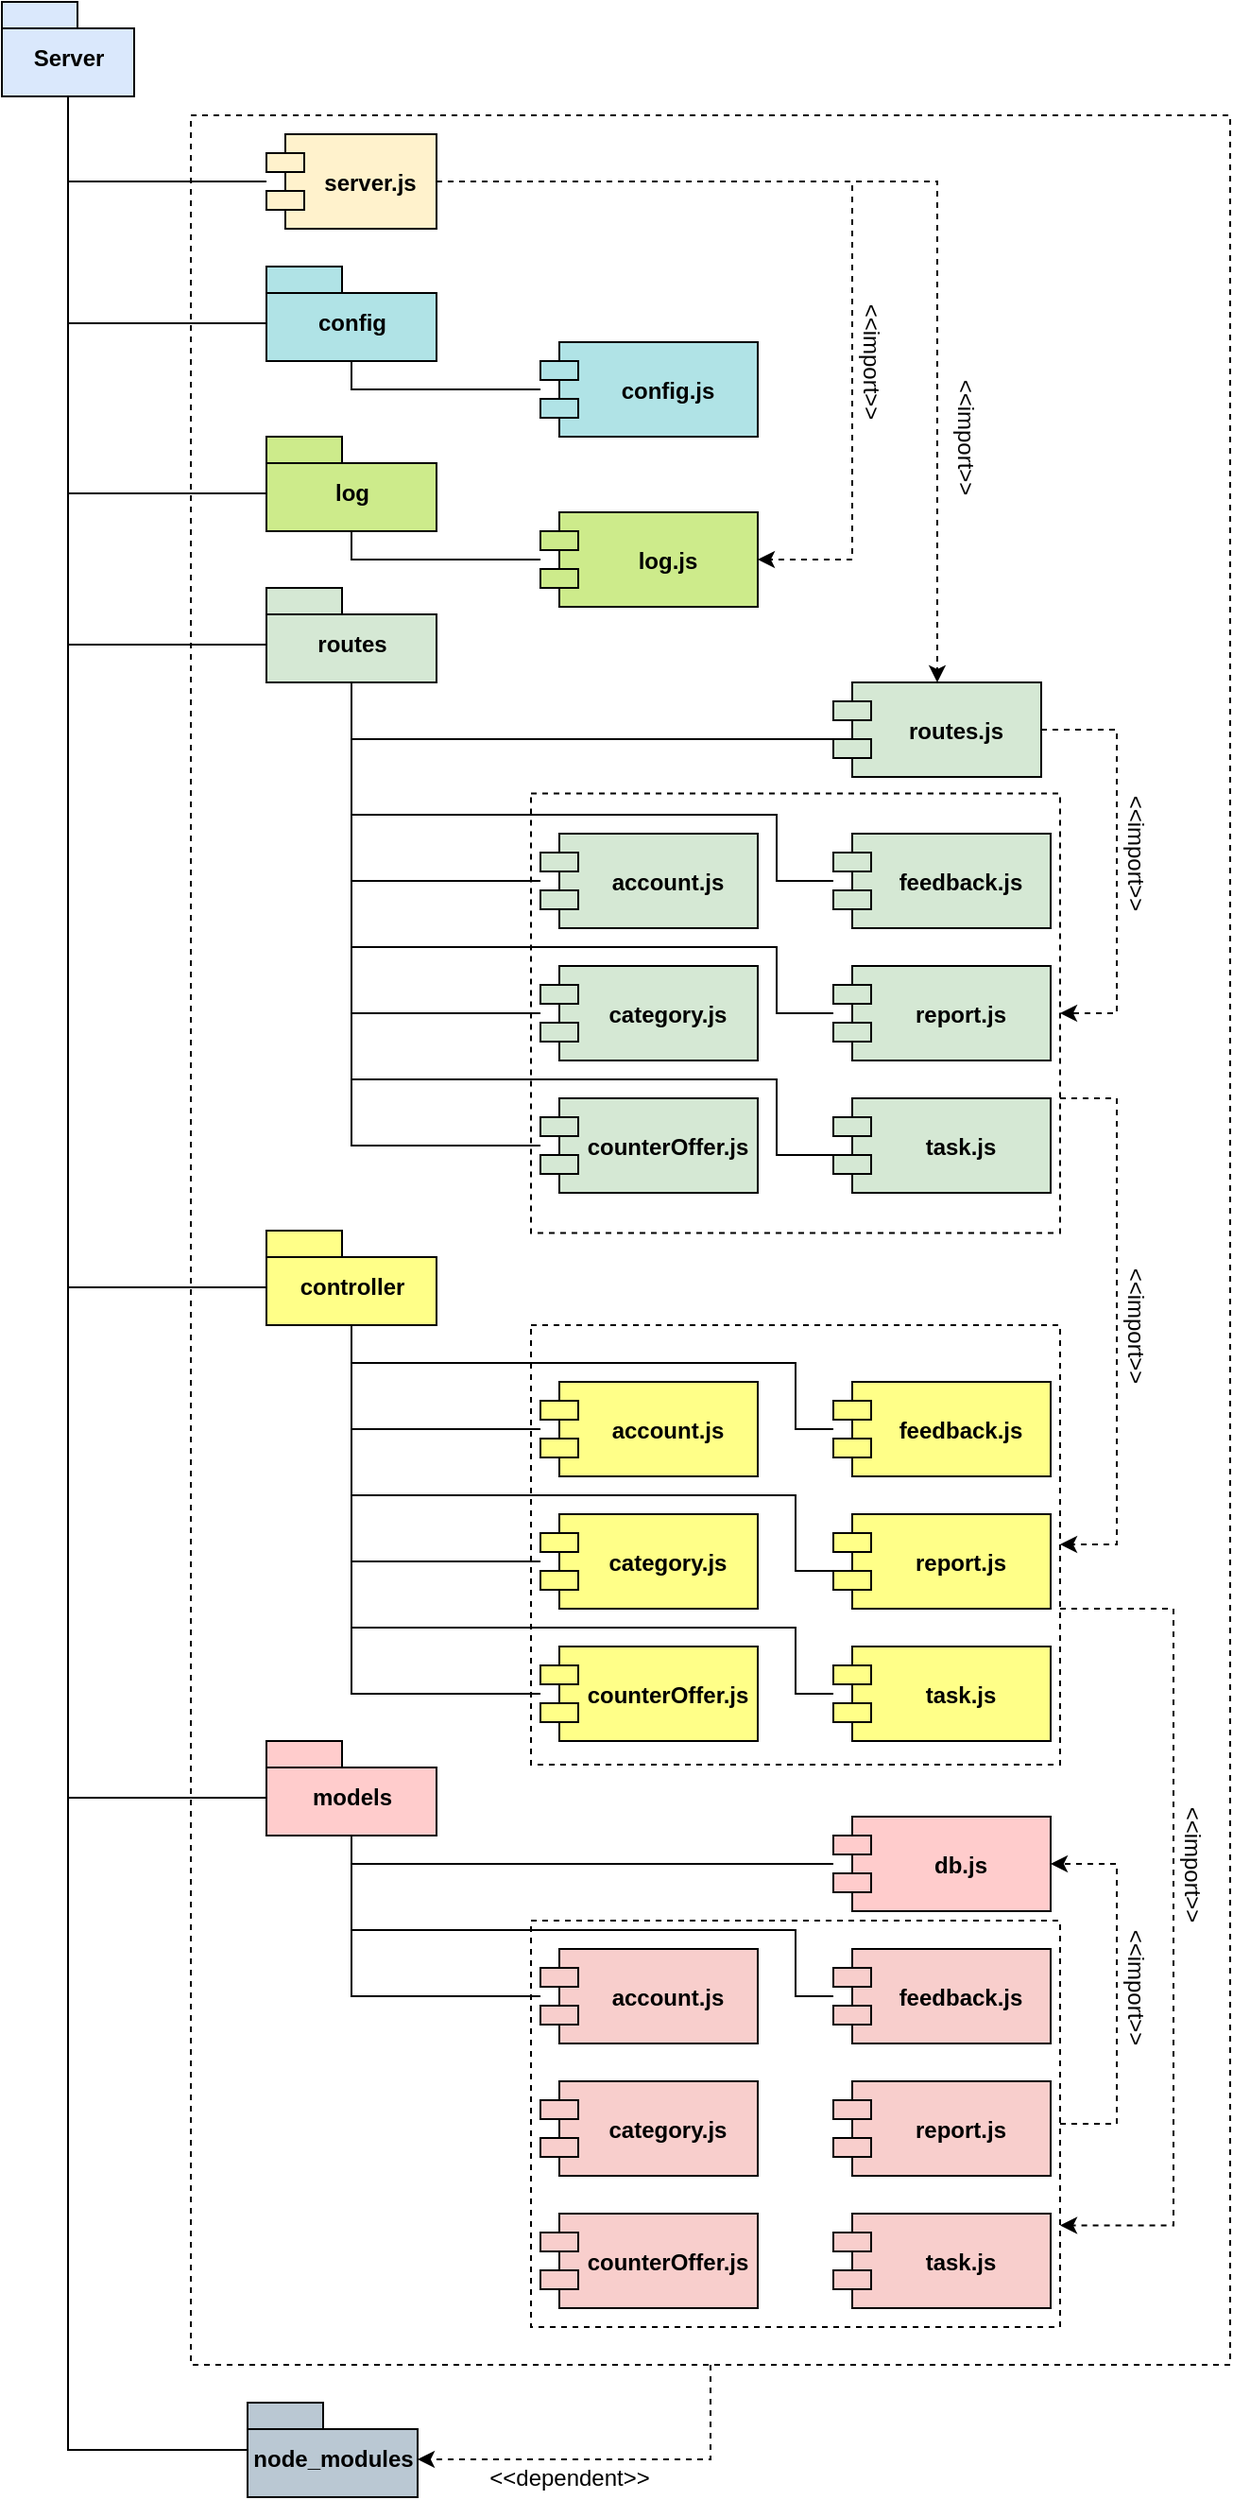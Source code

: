 <mxfile version="13.5.1" type="device" pages="2"><diagram id="2EY1LztyE6wAHw9g8YgB" name="Server"><mxGraphModel dx="1024" dy="592" grid="1" gridSize="10" guides="1" tooltips="1" connect="1" arrows="1" fold="1" page="1" pageScale="1" pageWidth="850" pageHeight="1100" math="0" shadow="0"><root><mxCell id="0"/><mxCell id="1" parent="0"/><mxCell id="ogD_ystX3lMueLJeQaAX-73" style="edgeStyle=orthogonalEdgeStyle;rounded=0;orthogonalLoop=1;jettySize=auto;html=1;dashed=1;startArrow=none;startFill=0;endArrow=classic;endFill=1;strokeColor=#000000;fontSize=12;fontColor=#000000;" parent="1" source="ogD_ystX3lMueLJeQaAX-68" target="RnNSGPsR9CPxt_zESLCt-7" edge="1"><mxGeometry relative="1" as="geometry"><Array as="points"><mxPoint x="515" y="1360"/></Array></mxGeometry></mxCell><mxCell id="ogD_ystX3lMueLJeQaAX-68" value="" style="rounded=0;whiteSpace=wrap;html=1;dashed=1;strokeColor=#000000;fillColor=none;fontSize=12;fontColor=#000000;" parent="1" vertex="1"><mxGeometry x="240" y="120" width="550" height="1190" as="geometry"/></mxCell><mxCell id="RnNSGPsR9CPxt_zESLCt-9" style="edgeStyle=orthogonalEdgeStyle;rounded=0;orthogonalLoop=1;jettySize=auto;html=1;endArrow=none;endFill=0;fontSize=12;" parent="1" source="RnNSGPsR9CPxt_zESLCt-1" target="RnNSGPsR9CPxt_zESLCt-8" edge="1"><mxGeometry relative="1" as="geometry"><Array as="points"><mxPoint x="175" y="155"/><mxPoint x="255" y="155"/></Array></mxGeometry></mxCell><mxCell id="RnNSGPsR9CPxt_zESLCt-10" style="edgeStyle=orthogonalEdgeStyle;rounded=0;orthogonalLoop=1;jettySize=auto;html=1;endArrow=none;endFill=0;fontSize=12;" parent="1" source="RnNSGPsR9CPxt_zESLCt-1" target="RnNSGPsR9CPxt_zESLCt-2" edge="1"><mxGeometry relative="1" as="geometry"><Array as="points"><mxPoint x="175" y="230"/><mxPoint x="310" y="230"/></Array></mxGeometry></mxCell><mxCell id="RnNSGPsR9CPxt_zESLCt-11" style="edgeStyle=orthogonalEdgeStyle;rounded=0;orthogonalLoop=1;jettySize=auto;html=1;endArrow=none;endFill=0;fontSize=12;" parent="1" source="RnNSGPsR9CPxt_zESLCt-1" target="RnNSGPsR9CPxt_zESLCt-4" edge="1"><mxGeometry relative="1" as="geometry"><Array as="points"><mxPoint x="175" y="320"/><mxPoint x="310" y="320"/></Array></mxGeometry></mxCell><mxCell id="RnNSGPsR9CPxt_zESLCt-12" style="edgeStyle=orthogonalEdgeStyle;rounded=0;orthogonalLoop=1;jettySize=auto;html=1;endArrow=none;endFill=0;fontSize=12;" parent="1" source="RnNSGPsR9CPxt_zESLCt-1" target="RnNSGPsR9CPxt_zESLCt-3" edge="1"><mxGeometry relative="1" as="geometry"><Array as="points"><mxPoint x="175" y="400"/><mxPoint x="310" y="400"/></Array></mxGeometry></mxCell><mxCell id="RnNSGPsR9CPxt_zESLCt-13" style="edgeStyle=orthogonalEdgeStyle;rounded=0;orthogonalLoop=1;jettySize=auto;html=1;endArrow=none;endFill=0;fontSize=12;" parent="1" source="RnNSGPsR9CPxt_zESLCt-1" target="RnNSGPsR9CPxt_zESLCt-5" edge="1"><mxGeometry relative="1" as="geometry"><Array as="points"><mxPoint x="175" y="740"/><mxPoint x="310" y="740"/></Array></mxGeometry></mxCell><mxCell id="RnNSGPsR9CPxt_zESLCt-14" style="edgeStyle=orthogonalEdgeStyle;rounded=0;orthogonalLoop=1;jettySize=auto;html=1;endArrow=none;endFill=0;fontSize=12;" parent="1" source="RnNSGPsR9CPxt_zESLCt-1" target="RnNSGPsR9CPxt_zESLCt-6" edge="1"><mxGeometry relative="1" as="geometry"><Array as="points"><mxPoint x="175" y="1010"/><mxPoint x="325" y="1010"/></Array></mxGeometry></mxCell><mxCell id="RnNSGPsR9CPxt_zESLCt-16" style="edgeStyle=orthogonalEdgeStyle;rounded=0;orthogonalLoop=1;jettySize=auto;html=1;endArrow=none;endFill=0;fontSize=12;" parent="1" source="RnNSGPsR9CPxt_zESLCt-1" target="RnNSGPsR9CPxt_zESLCt-7" edge="1"><mxGeometry relative="1" as="geometry"><Array as="points"><mxPoint x="175" y="1355"/></Array></mxGeometry></mxCell><mxCell id="RnNSGPsR9CPxt_zESLCt-1" value="Server" style="shape=folder;fontStyle=1;spacingTop=10;tabWidth=40;tabHeight=14;tabPosition=left;html=1;fillColor=#dae8fc;fontSize=12;" parent="1" vertex="1"><mxGeometry x="140" y="60" width="70" height="50" as="geometry"/></mxCell><mxCell id="RnNSGPsR9CPxt_zESLCt-18" style="edgeStyle=orthogonalEdgeStyle;rounded=0;orthogonalLoop=1;jettySize=auto;html=1;endArrow=none;endFill=0;fontSize=12;" parent="1" source="RnNSGPsR9CPxt_zESLCt-2" target="RnNSGPsR9CPxt_zESLCt-17" edge="1"><mxGeometry relative="1" as="geometry"><Array as="points"><mxPoint x="325" y="265"/></Array></mxGeometry></mxCell><mxCell id="RnNSGPsR9CPxt_zESLCt-2" value="config" style="shape=folder;fontStyle=1;spacingTop=10;tabWidth=40;tabHeight=14;tabPosition=left;html=1;fillColor=#b0e3e6;fontSize=12;" parent="1" vertex="1"><mxGeometry x="280" y="200" width="90" height="50" as="geometry"/></mxCell><mxCell id="ogD_ystX3lMueLJeQaAX-4" style="edgeStyle=orthogonalEdgeStyle;rounded=0;orthogonalLoop=1;jettySize=auto;html=1;endArrow=none;endFill=0;fontSize=12;" parent="1" source="RnNSGPsR9CPxt_zESLCt-3" target="ogD_ystX3lMueLJeQaAX-1" edge="1"><mxGeometry relative="1" as="geometry"><Array as="points"><mxPoint x="325" y="525"/><mxPoint x="483" y="525"/></Array></mxGeometry></mxCell><mxCell id="ogD_ystX3lMueLJeQaAX-8" style="edgeStyle=orthogonalEdgeStyle;rounded=0;orthogonalLoop=1;jettySize=auto;html=1;endArrow=none;endFill=0;fontSize=12;" parent="1" source="RnNSGPsR9CPxt_zESLCt-3" target="ogD_ystX3lMueLJeQaAX-2" edge="1"><mxGeometry relative="1" as="geometry"><Array as="points"><mxPoint x="325" y="595"/><mxPoint x="483" y="595"/></Array></mxGeometry></mxCell><mxCell id="ogD_ystX3lMueLJeQaAX-9" style="edgeStyle=orthogonalEdgeStyle;rounded=0;orthogonalLoop=1;jettySize=auto;html=1;endArrow=none;endFill=0;fontSize=12;" parent="1" source="RnNSGPsR9CPxt_zESLCt-3" target="ogD_ystX3lMueLJeQaAX-5" edge="1"><mxGeometry relative="1" as="geometry"><Array as="points"><mxPoint x="325" y="490"/><mxPoint x="550" y="490"/><mxPoint x="550" y="525"/><mxPoint x="637" y="525"/></Array></mxGeometry></mxCell><mxCell id="ogD_ystX3lMueLJeQaAX-10" style="edgeStyle=orthogonalEdgeStyle;rounded=0;orthogonalLoop=1;jettySize=auto;html=1;endArrow=none;endFill=0;fontSize=12;" parent="1" source="RnNSGPsR9CPxt_zESLCt-3" target="ogD_ystX3lMueLJeQaAX-3" edge="1"><mxGeometry relative="1" as="geometry"><Array as="points"><mxPoint x="325" y="665"/><mxPoint x="483" y="665"/></Array></mxGeometry></mxCell><mxCell id="ogD_ystX3lMueLJeQaAX-11" style="edgeStyle=orthogonalEdgeStyle;rounded=0;orthogonalLoop=1;jettySize=auto;html=1;endArrow=none;endFill=0;fontSize=12;" parent="1" source="RnNSGPsR9CPxt_zESLCt-3" target="ogD_ystX3lMueLJeQaAX-7" edge="1"><mxGeometry relative="1" as="geometry"><Array as="points"><mxPoint x="325" y="630"/><mxPoint x="550" y="630"/><mxPoint x="550" y="670"/><mxPoint x="637" y="670"/></Array></mxGeometry></mxCell><mxCell id="ogD_ystX3lMueLJeQaAX-12" style="edgeStyle=orthogonalEdgeStyle;rounded=0;orthogonalLoop=1;jettySize=auto;html=1;endArrow=none;endFill=0;fontSize=12;" parent="1" source="ogD_ystX3lMueLJeQaAX-55" target="ogD_ystX3lMueLJeQaAX-6" edge="1"><mxGeometry relative="1" as="geometry"><Array as="points"><mxPoint x="325" y="560"/><mxPoint x="550" y="560"/><mxPoint x="550" y="595"/><mxPoint x="637" y="595"/></Array></mxGeometry></mxCell><mxCell id="ogD_ystX3lMueLJeQaAX-30" style="edgeStyle=orthogonalEdgeStyle;rounded=0;orthogonalLoop=1;jettySize=auto;html=1;endArrow=none;endFill=0;fontSize=12;" parent="1" source="RnNSGPsR9CPxt_zESLCt-3" target="RnNSGPsR9CPxt_zESLCt-15" edge="1"><mxGeometry relative="1" as="geometry"><Array as="points"><mxPoint x="325" y="450"/></Array></mxGeometry></mxCell><mxCell id="RnNSGPsR9CPxt_zESLCt-3" value="routes" style="shape=folder;fontStyle=1;spacingTop=10;tabWidth=40;tabHeight=14;tabPosition=left;html=1;fillColor=#d5e8d4;fontSize=12;" parent="1" vertex="1"><mxGeometry x="280" y="370" width="90" height="50" as="geometry"/></mxCell><mxCell id="RnNSGPsR9CPxt_zESLCt-20" style="edgeStyle=orthogonalEdgeStyle;rounded=0;orthogonalLoop=1;jettySize=auto;html=1;endArrow=none;endFill=0;fontSize=12;" parent="1" source="RnNSGPsR9CPxt_zESLCt-4" target="RnNSGPsR9CPxt_zESLCt-19" edge="1"><mxGeometry relative="1" as="geometry"><Array as="points"><mxPoint x="325" y="355"/></Array></mxGeometry></mxCell><mxCell id="RnNSGPsR9CPxt_zESLCt-4" value="log" style="shape=folder;fontStyle=1;spacingTop=10;tabWidth=40;tabHeight=14;tabPosition=left;html=1;fillColor=#cdeb8b;fontSize=12;" parent="1" vertex="1"><mxGeometry x="280" y="290" width="90" height="50" as="geometry"/></mxCell><mxCell id="ogD_ystX3lMueLJeQaAX-19" style="edgeStyle=orthogonalEdgeStyle;rounded=0;orthogonalLoop=1;jettySize=auto;html=1;endArrow=none;endFill=0;fontSize=12;" parent="1" source="RnNSGPsR9CPxt_zESLCt-5" target="ogD_ystX3lMueLJeQaAX-13" edge="1"><mxGeometry relative="1" as="geometry"><Array as="points"><mxPoint x="325" y="815"/><mxPoint x="483" y="815"/></Array></mxGeometry></mxCell><mxCell id="ogD_ystX3lMueLJeQaAX-20" style="edgeStyle=orthogonalEdgeStyle;rounded=0;orthogonalLoop=1;jettySize=auto;html=1;endArrow=none;endFill=0;fontSize=12;" parent="1" source="RnNSGPsR9CPxt_zESLCt-5" target="ogD_ystX3lMueLJeQaAX-14" edge="1"><mxGeometry relative="1" as="geometry"><Array as="points"><mxPoint x="325" y="885"/><mxPoint x="483" y="885"/></Array></mxGeometry></mxCell><mxCell id="ogD_ystX3lMueLJeQaAX-21" style="edgeStyle=orthogonalEdgeStyle;rounded=0;orthogonalLoop=1;jettySize=auto;html=1;endArrow=none;endFill=0;fontSize=12;" parent="1" source="RnNSGPsR9CPxt_zESLCt-5" target="ogD_ystX3lMueLJeQaAX-15" edge="1"><mxGeometry relative="1" as="geometry"><Array as="points"><mxPoint x="325" y="955"/><mxPoint x="483" y="955"/></Array></mxGeometry></mxCell><mxCell id="ogD_ystX3lMueLJeQaAX-22" style="edgeStyle=orthogonalEdgeStyle;rounded=0;orthogonalLoop=1;jettySize=auto;html=1;endArrow=none;endFill=0;fontSize=12;" parent="1" source="RnNSGPsR9CPxt_zESLCt-5" target="ogD_ystX3lMueLJeQaAX-16" edge="1"><mxGeometry relative="1" as="geometry"><Array as="points"><mxPoint x="325" y="780"/><mxPoint x="560" y="780"/><mxPoint x="560" y="815"/></Array></mxGeometry></mxCell><mxCell id="ogD_ystX3lMueLJeQaAX-23" style="edgeStyle=orthogonalEdgeStyle;rounded=0;orthogonalLoop=1;jettySize=auto;html=1;endArrow=none;endFill=0;fontSize=12;" parent="1" source="RnNSGPsR9CPxt_zESLCt-5" target="ogD_ystX3lMueLJeQaAX-17" edge="1"><mxGeometry relative="1" as="geometry"><Array as="points"><mxPoint x="325" y="850"/><mxPoint x="560" y="850"/><mxPoint x="560" y="890"/></Array></mxGeometry></mxCell><mxCell id="ogD_ystX3lMueLJeQaAX-24" style="edgeStyle=orthogonalEdgeStyle;rounded=0;orthogonalLoop=1;jettySize=auto;html=1;endArrow=none;endFill=0;fontSize=12;" parent="1" source="RnNSGPsR9CPxt_zESLCt-5" target="ogD_ystX3lMueLJeQaAX-18" edge="1"><mxGeometry relative="1" as="geometry"><Array as="points"><mxPoint x="325" y="920"/><mxPoint x="560" y="920"/><mxPoint x="560" y="955"/></Array></mxGeometry></mxCell><mxCell id="RnNSGPsR9CPxt_zESLCt-5" value="controller" style="shape=folder;fontStyle=1;spacingTop=10;tabWidth=40;tabHeight=14;tabPosition=left;html=1;fillColor=#ffff88;fontSize=12;" parent="1" vertex="1"><mxGeometry x="280" y="710" width="90" height="50" as="geometry"/></mxCell><mxCell id="ogD_ystX3lMueLJeQaAX-49" style="edgeStyle=orthogonalEdgeStyle;rounded=0;orthogonalLoop=1;jettySize=auto;html=1;endArrow=none;endFill=0;strokeColor=#000000;fontSize=12;fontColor=#000000;" parent="1" source="RnNSGPsR9CPxt_zESLCt-6" target="ogD_ystX3lMueLJeQaAX-43" edge="1"><mxGeometry relative="1" as="geometry"><Array as="points"><mxPoint x="325" y="1115"/><mxPoint x="483" y="1115"/></Array></mxGeometry></mxCell><mxCell id="ogD_ystX3lMueLJeQaAX-50" style="edgeStyle=orthogonalEdgeStyle;rounded=0;orthogonalLoop=1;jettySize=auto;html=1;endArrow=none;endFill=0;strokeColor=#000000;fontSize=12;fontColor=#000000;" parent="1" source="RnNSGPsR9CPxt_zESLCt-6" target="ogD_ystX3lMueLJeQaAX-46" edge="1"><mxGeometry relative="1" as="geometry"><Array as="points"><mxPoint x="325" y="1080"/><mxPoint x="560" y="1080"/><mxPoint x="560" y="1115"/></Array></mxGeometry></mxCell><mxCell id="ogD_ystX3lMueLJeQaAX-51" style="edgeStyle=orthogonalEdgeStyle;rounded=0;orthogonalLoop=1;jettySize=auto;html=1;endArrow=none;endFill=0;strokeColor=#000000;fontSize=12;fontColor=#000000;" parent="1" source="RnNSGPsR9CPxt_zESLCt-6" target="ogD_ystX3lMueLJeQaAX-25" edge="1"><mxGeometry relative="1" as="geometry"><Array as="points"><mxPoint x="325" y="1045"/></Array></mxGeometry></mxCell><mxCell id="RnNSGPsR9CPxt_zESLCt-6" value="models" style="shape=folder;fontStyle=1;spacingTop=10;tabWidth=40;tabHeight=14;tabPosition=left;html=1;fillColor=#ffcccc;fontSize=12;" parent="1" vertex="1"><mxGeometry x="280" y="980" width="90" height="50" as="geometry"/></mxCell><mxCell id="RnNSGPsR9CPxt_zESLCt-7" value="node_modules" style="shape=folder;fontStyle=1;spacingTop=10;tabWidth=40;tabHeight=14;tabPosition=left;html=1;fillColor=#bac8d3;fontSize=12;" parent="1" vertex="1"><mxGeometry x="270" y="1330" width="90" height="50" as="geometry"/></mxCell><mxCell id="ogD_ystX3lMueLJeQaAX-65" style="edgeStyle=orthogonalEdgeStyle;rounded=0;orthogonalLoop=1;jettySize=auto;html=1;exitX=1;exitY=0.5;exitDx=0;exitDy=0;dashed=1;startArrow=none;startFill=0;endArrow=classic;endFill=1;strokeColor=#000000;fontSize=12;fontColor=#000000;" parent="1" source="RnNSGPsR9CPxt_zESLCt-8" target="RnNSGPsR9CPxt_zESLCt-19" edge="1"><mxGeometry relative="1" as="geometry"><Array as="points"><mxPoint x="590" y="155"/><mxPoint x="590" y="355"/></Array></mxGeometry></mxCell><mxCell id="ogD_ystX3lMueLJeQaAX-67" style="edgeStyle=orthogonalEdgeStyle;rounded=0;orthogonalLoop=1;jettySize=auto;html=1;dashed=1;startArrow=none;startFill=0;endArrow=classic;endFill=1;strokeColor=#000000;fontSize=12;fontColor=#000000;" parent="1" source="RnNSGPsR9CPxt_zESLCt-8" target="RnNSGPsR9CPxt_zESLCt-15" edge="1"><mxGeometry relative="1" as="geometry"/></mxCell><mxCell id="RnNSGPsR9CPxt_zESLCt-8" value="server.js" style="shape=module;align=left;spacingLeft=20;align=center;verticalAlign=middle;fontStyle=1;fillColor=#fff2cc;fontSize=12;" parent="1" vertex="1"><mxGeometry x="280" y="130" width="90" height="50" as="geometry"/></mxCell><mxCell id="ogD_ystX3lMueLJeQaAX-59" style="edgeStyle=orthogonalEdgeStyle;rounded=0;orthogonalLoop=1;jettySize=auto;html=1;dashed=1;startArrow=none;startFill=0;endArrow=classic;endFill=1;strokeColor=#000000;fontSize=12;fontColor=#000000;" parent="1" source="RnNSGPsR9CPxt_zESLCt-15" target="ogD_ystX3lMueLJeQaAX-55" edge="1"><mxGeometry relative="1" as="geometry"><Array as="points"><mxPoint x="730" y="445"/><mxPoint x="730" y="595"/></Array></mxGeometry></mxCell><mxCell id="RnNSGPsR9CPxt_zESLCt-15" value="routes.js" style="shape=module;align=left;spacingLeft=20;align=center;verticalAlign=middle;fillColor=#d5e8d4;fontStyle=1;fontSize=12;" parent="1" vertex="1"><mxGeometry x="580" y="420" width="110" height="50" as="geometry"/></mxCell><mxCell id="RnNSGPsR9CPxt_zESLCt-17" value="config.js" style="shape=module;align=left;spacingLeft=20;align=center;verticalAlign=middle;fontStyle=1;fillColor=#b0e3e6;fontSize=12;" parent="1" vertex="1"><mxGeometry x="425" y="240" width="115" height="50" as="geometry"/></mxCell><mxCell id="RnNSGPsR9CPxt_zESLCt-19" value="log.js" style="shape=module;align=left;spacingLeft=20;align=center;verticalAlign=middle;fontStyle=1;fillColor=#cdeb8b;fontSize=12;" parent="1" vertex="1"><mxGeometry x="425" y="330" width="115" height="50" as="geometry"/></mxCell><mxCell id="ogD_ystX3lMueLJeQaAX-1" value="account.js" style="shape=module;align=left;spacingLeft=20;align=center;verticalAlign=middle;fontStyle=1;fillColor=#d5e8d4;fontSize=12;" parent="1" vertex="1"><mxGeometry x="425" y="500" width="115" height="50" as="geometry"/></mxCell><mxCell id="ogD_ystX3lMueLJeQaAX-2" value="category.js" style="shape=module;align=left;spacingLeft=20;align=center;verticalAlign=middle;fontStyle=1;fillColor=#d5e8d4;fontSize=12;" parent="1" vertex="1"><mxGeometry x="425" y="570" width="115" height="50" as="geometry"/></mxCell><mxCell id="ogD_ystX3lMueLJeQaAX-3" value="counterOffer.js" style="shape=module;align=left;spacingLeft=20;align=center;verticalAlign=middle;fontStyle=1;fillColor=#d5e8d4;fontSize=12;" parent="1" vertex="1"><mxGeometry x="425" y="640" width="115" height="50" as="geometry"/></mxCell><mxCell id="ogD_ystX3lMueLJeQaAX-5" value="feedback.js" style="shape=module;align=left;spacingLeft=20;align=center;verticalAlign=middle;fontStyle=1;fillColor=#d5e8d4;fontSize=12;" parent="1" vertex="1"><mxGeometry x="580" y="500" width="115" height="50" as="geometry"/></mxCell><mxCell id="ogD_ystX3lMueLJeQaAX-6" value="report.js" style="shape=module;align=left;spacingLeft=20;align=center;verticalAlign=middle;fontStyle=1;fillColor=#d5e8d4;fontSize=12;" parent="1" vertex="1"><mxGeometry x="580" y="570" width="115" height="50" as="geometry"/></mxCell><mxCell id="ogD_ystX3lMueLJeQaAX-7" value="task.js" style="shape=module;align=left;spacingLeft=20;align=center;verticalAlign=middle;fontStyle=1;fillColor=#d5e8d4;fontSize=12;" parent="1" vertex="1"><mxGeometry x="580" y="640" width="115" height="50" as="geometry"/></mxCell><mxCell id="ogD_ystX3lMueLJeQaAX-13" value="account.js" style="shape=module;align=left;spacingLeft=20;align=center;verticalAlign=middle;fontStyle=1;fillColor=#ffff88;fontSize=12;" parent="1" vertex="1"><mxGeometry x="425" y="790" width="115" height="50" as="geometry"/></mxCell><mxCell id="ogD_ystX3lMueLJeQaAX-14" value="category.js" style="shape=module;align=left;spacingLeft=20;align=center;verticalAlign=middle;fontStyle=1;fillColor=#ffff88;fontSize=12;" parent="1" vertex="1"><mxGeometry x="425" y="860" width="115" height="50" as="geometry"/></mxCell><mxCell id="ogD_ystX3lMueLJeQaAX-15" value="counterOffer.js" style="shape=module;align=left;spacingLeft=20;align=center;verticalAlign=middle;fontStyle=1;fillColor=#ffff88;fontSize=12;" parent="1" vertex="1"><mxGeometry x="425" y="930" width="115" height="50" as="geometry"/></mxCell><mxCell id="ogD_ystX3lMueLJeQaAX-16" value="feedback.js" style="shape=module;align=left;spacingLeft=20;align=center;verticalAlign=middle;fontStyle=1;fillColor=#ffff88;fontSize=12;" parent="1" vertex="1"><mxGeometry x="580" y="790" width="115" height="50" as="geometry"/></mxCell><mxCell id="ogD_ystX3lMueLJeQaAX-17" value="report.js" style="shape=module;align=left;spacingLeft=20;align=center;verticalAlign=middle;fontStyle=1;fillColor=#ffff88;fontSize=12;" parent="1" vertex="1"><mxGeometry x="580" y="860" width="115" height="50" as="geometry"/></mxCell><mxCell id="ogD_ystX3lMueLJeQaAX-18" value="task.js" style="shape=module;align=left;spacingLeft=20;align=center;verticalAlign=middle;fontStyle=1;fillColor=#ffff88;fontSize=12;" parent="1" vertex="1"><mxGeometry x="580" y="930" width="115" height="50" as="geometry"/></mxCell><mxCell id="ogD_ystX3lMueLJeQaAX-25" value="db.js" style="shape=module;align=left;spacingLeft=20;align=center;verticalAlign=middle;fontStyle=1;fillColor=#ffcccc;fontSize=12;" parent="1" vertex="1"><mxGeometry x="580" y="1020" width="115" height="50" as="geometry"/></mxCell><mxCell id="ogD_ystX3lMueLJeQaAX-43" value="account.js" style="shape=module;align=left;spacingLeft=20;align=center;verticalAlign=middle;fontStyle=1;fillColor=#f8cecc;fontSize=12;" parent="1" vertex="1"><mxGeometry x="425" y="1090" width="115" height="50" as="geometry"/></mxCell><mxCell id="ogD_ystX3lMueLJeQaAX-44" value="category.js" style="shape=module;align=left;spacingLeft=20;align=center;verticalAlign=middle;fontStyle=1;fillColor=#f8cecc;fontSize=12;" parent="1" vertex="1"><mxGeometry x="425" y="1160" width="115" height="50" as="geometry"/></mxCell><mxCell id="ogD_ystX3lMueLJeQaAX-45" value="counterOffer.js" style="shape=module;align=left;spacingLeft=20;align=center;verticalAlign=middle;fontStyle=1;fillColor=#f8cecc;fontSize=12;" parent="1" vertex="1"><mxGeometry x="425" y="1230" width="115" height="50" as="geometry"/></mxCell><mxCell id="ogD_ystX3lMueLJeQaAX-46" value="feedback.js" style="shape=module;align=left;spacingLeft=20;align=center;verticalAlign=middle;fontStyle=1;fillColor=#f8cecc;fontSize=12;" parent="1" vertex="1"><mxGeometry x="580" y="1090" width="115" height="50" as="geometry"/></mxCell><mxCell id="ogD_ystX3lMueLJeQaAX-47" value="report.js" style="shape=module;align=left;spacingLeft=20;align=center;verticalAlign=middle;fontStyle=1;fillColor=#f8cecc;fontSize=12;" parent="1" vertex="1"><mxGeometry x="580" y="1160" width="115" height="50" as="geometry"/></mxCell><mxCell id="ogD_ystX3lMueLJeQaAX-48" value="task.js" style="shape=module;align=left;spacingLeft=20;align=center;verticalAlign=middle;fontStyle=1;fillColor=#f8cecc;fontSize=12;" parent="1" vertex="1"><mxGeometry x="580" y="1230" width="115" height="50" as="geometry"/></mxCell><mxCell id="ogD_ystX3lMueLJeQaAX-53" style="edgeStyle=orthogonalEdgeStyle;rounded=0;orthogonalLoop=1;jettySize=auto;html=1;endArrow=classic;endFill=1;strokeColor=#000000;fontSize=12;fontColor=#000000;dashed=1;startArrow=none;startFill=0;" parent="1" source="ogD_ystX3lMueLJeQaAX-52" target="ogD_ystX3lMueLJeQaAX-25" edge="1"><mxGeometry relative="1" as="geometry"><Array as="points"><mxPoint x="730" y="1183"/><mxPoint x="730" y="1045"/></Array></mxGeometry></mxCell><mxCell id="ogD_ystX3lMueLJeQaAX-52" value="" style="rounded=0;whiteSpace=wrap;html=1;dashed=1;strokeColor=#000000;fillColor=none;fontSize=12;fontColor=#000000;" parent="1" vertex="1"><mxGeometry x="420" y="1075" width="280" height="215" as="geometry"/></mxCell><mxCell id="ogD_ystX3lMueLJeQaAX-54" value="&amp;lt;&amp;lt;import&amp;gt;&amp;gt;" style="text;html=1;align=center;verticalAlign=middle;resizable=0;points=[];autosize=1;fontSize=12;fontColor=#000000;rotation=90;" parent="1" vertex="1"><mxGeometry x="700" y="1100" width="80" height="20" as="geometry"/></mxCell><mxCell id="ogD_ystX3lMueLJeQaAX-61" style="edgeStyle=orthogonalEdgeStyle;rounded=0;orthogonalLoop=1;jettySize=auto;html=1;dashed=1;startArrow=none;startFill=0;endArrow=classic;endFill=1;strokeColor=#000000;fontSize=12;fontColor=#000000;" parent="1" source="ogD_ystX3lMueLJeQaAX-55" target="ogD_ystX3lMueLJeQaAX-57" edge="1"><mxGeometry relative="1" as="geometry"><Array as="points"><mxPoint x="730" y="640"/><mxPoint x="730" y="876"/></Array></mxGeometry></mxCell><mxCell id="ogD_ystX3lMueLJeQaAX-55" value="" style="rounded=0;whiteSpace=wrap;html=1;dashed=1;strokeColor=#000000;fillColor=none;fontSize=12;fontColor=#000000;" parent="1" vertex="1"><mxGeometry x="420" y="478.75" width="280" height="232.5" as="geometry"/></mxCell><mxCell id="ogD_ystX3lMueLJeQaAX-63" style="edgeStyle=orthogonalEdgeStyle;rounded=0;orthogonalLoop=1;jettySize=auto;html=1;entryX=1;entryY=0.75;entryDx=0;entryDy=0;dashed=1;startArrow=none;startFill=0;endArrow=classic;endFill=1;strokeColor=#000000;fontSize=12;fontColor=#000000;" parent="1" source="ogD_ystX3lMueLJeQaAX-57" target="ogD_ystX3lMueLJeQaAX-52" edge="1"><mxGeometry relative="1" as="geometry"><Array as="points"><mxPoint x="760" y="910"/><mxPoint x="760" y="1236"/></Array></mxGeometry></mxCell><mxCell id="ogD_ystX3lMueLJeQaAX-57" value="" style="rounded=0;whiteSpace=wrap;html=1;dashed=1;strokeColor=#000000;fillColor=none;fontSize=12;fontColor=#000000;" parent="1" vertex="1"><mxGeometry x="420" y="760" width="280" height="232.5" as="geometry"/></mxCell><mxCell id="ogD_ystX3lMueLJeQaAX-60" value="&amp;lt;&amp;lt;import&amp;gt;&amp;gt;" style="text;html=1;align=center;verticalAlign=middle;resizable=0;points=[];autosize=1;fontSize=12;fontColor=#000000;rotation=90;" parent="1" vertex="1"><mxGeometry x="700" y="500" width="80" height="20" as="geometry"/></mxCell><mxCell id="ogD_ystX3lMueLJeQaAX-62" value="&amp;lt;&amp;lt;import&amp;gt;&amp;gt;" style="text;html=1;align=center;verticalAlign=middle;resizable=0;points=[];autosize=1;fontSize=12;fontColor=#000000;rotation=90;" parent="1" vertex="1"><mxGeometry x="700" y="750" width="80" height="20" as="geometry"/></mxCell><mxCell id="ogD_ystX3lMueLJeQaAX-64" value="&amp;lt;&amp;lt;import&amp;gt;&amp;gt;" style="text;html=1;align=center;verticalAlign=middle;resizable=0;points=[];autosize=1;fontSize=12;fontColor=#000000;rotation=90;" parent="1" vertex="1"><mxGeometry x="730" y="1035" width="80" height="20" as="geometry"/></mxCell><mxCell id="ogD_ystX3lMueLJeQaAX-70" value="&amp;lt;&amp;lt;import&amp;gt;&amp;gt;" style="text;html=1;align=center;verticalAlign=middle;resizable=0;points=[];autosize=1;fontSize=12;fontColor=#000000;rotation=90;" parent="1" vertex="1"><mxGeometry x="610" y="280" width="80" height="20" as="geometry"/></mxCell><mxCell id="ogD_ystX3lMueLJeQaAX-71" value="&amp;lt;&amp;lt;import&amp;gt;&amp;gt;" style="text;html=1;align=center;verticalAlign=middle;resizable=0;points=[];autosize=1;fontSize=12;fontColor=#000000;rotation=90;" parent="1" vertex="1"><mxGeometry x="560" y="240" width="80" height="20" as="geometry"/></mxCell><mxCell id="ogD_ystX3lMueLJeQaAX-74" value="&amp;lt;&amp;lt;dependent&amp;gt;&amp;gt;" style="text;html=1;align=center;verticalAlign=middle;resizable=0;points=[];autosize=1;fontSize=12;fontColor=#000000;" parent="1" vertex="1"><mxGeometry x="390" y="1360" width="100" height="20" as="geometry"/></mxCell></root></mxGraphModel></diagram><diagram id="NTs1Tr0fKQUapjk-j3vt" name="Application"><mxGraphModel dx="2048" dy="1184" grid="1" gridSize="10" guides="1" tooltips="1" connect="1" arrows="1" fold="1" page="1" pageScale="1" pageWidth="850" pageHeight="1100" math="0" shadow="0"><root><mxCell id="TCKI2X3M7QAeOULj9fVf-0"/><mxCell id="TCKI2X3M7QAeOULj9fVf-1" parent="TCKI2X3M7QAeOULj9fVf-0"/><mxCell id="hQgKbQyjl1fk6UJGJm7C-119" value="" style="rounded=0;whiteSpace=wrap;html=1;dashed=1;strokeColor=#000000;fillColor=none;" vertex="1" parent="TCKI2X3M7QAeOULj9fVf-1"><mxGeometry x="450" y="1900" width="190" height="360" as="geometry"/></mxCell><mxCell id="hQgKbQyjl1fk6UJGJm7C-117" style="edgeStyle=orthogonalEdgeStyle;rounded=0;orthogonalLoop=1;jettySize=auto;html=1;dashed=1;startArrow=none;startFill=0;endArrow=classic;endFill=1;strokeColor=#000000;" edge="1" parent="TCKI2X3M7QAeOULj9fVf-1" source="hQgKbQyjl1fk6UJGJm7C-116" target="hQgKbQyjl1fk6UJGJm7C-89"><mxGeometry relative="1" as="geometry"><Array as="points"><mxPoint x="640" y="1415"/><mxPoint x="640" y="1540"/></Array></mxGeometry></mxCell><mxCell id="hQgKbQyjl1fk6UJGJm7C-118" style="edgeStyle=orthogonalEdgeStyle;rounded=0;orthogonalLoop=1;jettySize=auto;html=1;dashed=1;startArrow=none;startFill=0;endArrow=classic;endFill=1;strokeColor=#000000;" edge="1" parent="TCKI2X3M7QAeOULj9fVf-1" source="hQgKbQyjl1fk6UJGJm7C-116" target="hQgKbQyjl1fk6UJGJm7C-119"><mxGeometry relative="1" as="geometry"><mxPoint x="720" y="1820" as="targetPoint"/><Array as="points"><mxPoint x="750" y="1415"/></Array></mxGeometry></mxCell><mxCell id="hQgKbQyjl1fk6UJGJm7C-116" value="" style="rounded=0;whiteSpace=wrap;html=1;dashed=1;fillColor=none;" vertex="1" parent="TCKI2X3M7QAeOULj9fVf-1"><mxGeometry x="460" y="1340" width="140" height="150" as="geometry"/></mxCell><mxCell id="hQgKbQyjl1fk6UJGJm7C-14" style="edgeStyle=orthogonalEdgeStyle;rounded=0;orthogonalLoop=1;jettySize=auto;html=1;endArrow=none;endFill=0;fontStyle=0;" edge="1" parent="TCKI2X3M7QAeOULj9fVf-1" source="hQgKbQyjl1fk6UJGJm7C-0" target="hQgKbQyjl1fk6UJGJm7C-13"><mxGeometry relative="1" as="geometry"><Array as="points"><mxPoint x="180" y="385"/></Array></mxGeometry></mxCell><mxCell id="hQgKbQyjl1fk6UJGJm7C-16" style="edgeStyle=orthogonalEdgeStyle;rounded=0;orthogonalLoop=1;jettySize=auto;html=1;endArrow=none;endFill=0;fontStyle=0;" edge="1" parent="TCKI2X3M7QAeOULj9fVf-1" source="hQgKbQyjl1fk6UJGJm7C-0" target="hQgKbQyjl1fk6UJGJm7C-2"><mxGeometry relative="1" as="geometry"><Array as="points"><mxPoint x="180" y="470"/><mxPoint x="270" y="470"/></Array></mxGeometry></mxCell><mxCell id="hQgKbQyjl1fk6UJGJm7C-23" style="edgeStyle=orthogonalEdgeStyle;rounded=0;orthogonalLoop=1;jettySize=auto;html=1;endArrow=none;endFill=0;fontStyle=0;" edge="1" parent="TCKI2X3M7QAeOULj9fVf-1" source="hQgKbQyjl1fk6UJGJm7C-2" target="hQgKbQyjl1fk6UJGJm7C-3"><mxGeometry relative="1" as="geometry"><Array as="points"><mxPoint x="265" y="535"/></Array></mxGeometry></mxCell><mxCell id="hQgKbQyjl1fk6UJGJm7C-24" style="edgeStyle=orthogonalEdgeStyle;rounded=0;orthogonalLoop=1;jettySize=auto;html=1;endArrow=none;endFill=0;fontStyle=0;" edge="1" parent="TCKI2X3M7QAeOULj9fVf-1" source="hQgKbQyjl1fk6UJGJm7C-2" target="hQgKbQyjl1fk6UJGJm7C-5"><mxGeometry relative="1" as="geometry"><Array as="points"><mxPoint x="265" y="675"/><mxPoint x="395" y="675"/></Array></mxGeometry></mxCell><mxCell id="hQgKbQyjl1fk6UJGJm7C-25" style="edgeStyle=orthogonalEdgeStyle;rounded=0;orthogonalLoop=1;jettySize=auto;html=1;endArrow=none;endFill=0;fontStyle=0;" edge="1" parent="TCKI2X3M7QAeOULj9fVf-1" source="hQgKbQyjl1fk6UJGJm7C-2" target="hQgKbQyjl1fk6UJGJm7C-4"><mxGeometry relative="1" as="geometry"><Array as="points"><mxPoint x="265" y="755"/><mxPoint x="395" y="755"/></Array></mxGeometry></mxCell><mxCell id="hQgKbQyjl1fk6UJGJm7C-26" style="edgeStyle=orthogonalEdgeStyle;rounded=0;orthogonalLoop=1;jettySize=auto;html=1;endArrow=none;endFill=0;fontStyle=0;" edge="1" parent="TCKI2X3M7QAeOULj9fVf-1" source="hQgKbQyjl1fk6UJGJm7C-2" target="hQgKbQyjl1fk6UJGJm7C-6"><mxGeometry relative="1" as="geometry"><Array as="points"><mxPoint x="265" y="955"/><mxPoint x="395" y="955"/></Array></mxGeometry></mxCell><mxCell id="hQgKbQyjl1fk6UJGJm7C-2" value="res" style="shape=folder;fontStyle=0;spacingTop=10;tabWidth=40;tabHeight=14;tabPosition=left;html=1;fillColor=#ffe6cc;" vertex="1" parent="TCKI2X3M7QAeOULj9fVf-1"><mxGeometry x="230" y="435" width="80" height="50" as="geometry"/></mxCell><mxCell id="hQgKbQyjl1fk6UJGJm7C-57" style="edgeStyle=orthogonalEdgeStyle;rounded=0;orthogonalLoop=1;jettySize=auto;html=1;endArrow=none;endFill=0;" edge="1" parent="TCKI2X3M7QAeOULj9fVf-1" source="hQgKbQyjl1fk6UJGJm7C-3" target="hQgKbQyjl1fk6UJGJm7C-53"><mxGeometry relative="1" as="geometry"><Array as="points"><mxPoint x="395" y="570"/></Array></mxGeometry></mxCell><mxCell id="hQgKbQyjl1fk6UJGJm7C-59" style="edgeStyle=orthogonalEdgeStyle;rounded=0;orthogonalLoop=1;jettySize=auto;html=1;endArrow=none;endFill=0;" edge="1" parent="TCKI2X3M7QAeOULj9fVf-1" source="hQgKbQyjl1fk6UJGJm7C-3" target="hQgKbQyjl1fk6UJGJm7C-56"><mxGeometry relative="1" as="geometry"><Array as="points"><mxPoint x="395" y="640"/><mxPoint x="535" y="640"/></Array></mxGeometry></mxCell><mxCell id="hQgKbQyjl1fk6UJGJm7C-3" value="drawable" style="shape=folder;fontStyle=0;spacingTop=10;tabWidth=40;tabHeight=14;tabPosition=left;html=1;fillColor=#b0e3e6;" vertex="1" parent="TCKI2X3M7QAeOULj9fVf-1"><mxGeometry x="360" y="495" width="70" height="50" as="geometry"/></mxCell><mxCell id="hQgKbQyjl1fk6UJGJm7C-61" style="edgeStyle=orthogonalEdgeStyle;rounded=0;orthogonalLoop=1;jettySize=auto;html=1;endArrow=none;endFill=0;" edge="1" parent="TCKI2X3M7QAeOULj9fVf-1" source="hQgKbQyjl1fk6UJGJm7C-4" target="hQgKbQyjl1fk6UJGJm7C-49"><mxGeometry relative="1" as="geometry"><Array as="points"><mxPoint x="395" y="830"/></Array></mxGeometry></mxCell><mxCell id="hQgKbQyjl1fk6UJGJm7C-62" style="edgeStyle=orthogonalEdgeStyle;rounded=0;orthogonalLoop=1;jettySize=auto;html=1;endArrow=none;endFill=0;" edge="1" parent="TCKI2X3M7QAeOULj9fVf-1" source="hQgKbQyjl1fk6UJGJm7C-4" target="hQgKbQyjl1fk6UJGJm7C-50"><mxGeometry relative="1" as="geometry"><mxPoint x="480" y="845" as="targetPoint"/><Array as="points"><mxPoint x="395" y="900"/><mxPoint x="565" y="900"/></Array></mxGeometry></mxCell><mxCell id="hQgKbQyjl1fk6UJGJm7C-4" value="values" style="shape=folder;fontStyle=0;spacingTop=10;tabWidth=40;tabHeight=14;tabPosition=left;html=1;fillColor=#bac8d3;" vertex="1" parent="TCKI2X3M7QAeOULj9fVf-1"><mxGeometry x="360" y="755" width="70" height="50" as="geometry"/></mxCell><mxCell id="hQgKbQyjl1fk6UJGJm7C-64" style="edgeStyle=orthogonalEdgeStyle;rounded=0;orthogonalLoop=1;jettySize=auto;html=1;endArrow=none;endFill=0;" edge="1" parent="TCKI2X3M7QAeOULj9fVf-1" source="hQgKbQyjl1fk6UJGJm7C-5" target="hQgKbQyjl1fk6UJGJm7C-48"><mxGeometry relative="1" as="geometry"><Array as="points"><mxPoint x="395" y="715"/></Array></mxGeometry></mxCell><mxCell id="hQgKbQyjl1fk6UJGJm7C-5" value="menu" style="shape=folder;fontStyle=0;spacingTop=10;tabWidth=40;tabHeight=14;tabPosition=left;html=1;fillColor=#cce5ff;" vertex="1" parent="TCKI2X3M7QAeOULj9fVf-1"><mxGeometry x="360" y="655" width="70" height="50" as="geometry"/></mxCell><mxCell id="hQgKbQyjl1fk6UJGJm7C-69" style="edgeStyle=orthogonalEdgeStyle;rounded=0;orthogonalLoop=1;jettySize=auto;html=1;endArrow=none;endFill=0;" edge="1" parent="TCKI2X3M7QAeOULj9fVf-1" source="hQgKbQyjl1fk6UJGJm7C-6" target="hQgKbQyjl1fk6UJGJm7C-66"><mxGeometry relative="1" as="geometry"><Array as="points"><mxPoint x="395" y="1030"/></Array></mxGeometry></mxCell><mxCell id="hQgKbQyjl1fk6UJGJm7C-70" style="edgeStyle=orthogonalEdgeStyle;rounded=0;orthogonalLoop=1;jettySize=auto;html=1;endArrow=none;endFill=0;" edge="1" parent="TCKI2X3M7QAeOULj9fVf-1" source="hQgKbQyjl1fk6UJGJm7C-6" target="hQgKbQyjl1fk6UJGJm7C-67"><mxGeometry relative="1" as="geometry"><Array as="points"><mxPoint x="395" y="1120"/></Array></mxGeometry></mxCell><mxCell id="hQgKbQyjl1fk6UJGJm7C-71" style="edgeStyle=orthogonalEdgeStyle;rounded=0;orthogonalLoop=1;jettySize=auto;html=1;endArrow=none;endFill=0;" edge="1" parent="TCKI2X3M7QAeOULj9fVf-1" source="hQgKbQyjl1fk6UJGJm7C-6" target="hQgKbQyjl1fk6UJGJm7C-68"><mxGeometry relative="1" as="geometry"><Array as="points"><mxPoint x="395" y="1210"/></Array></mxGeometry></mxCell><mxCell id="hQgKbQyjl1fk6UJGJm7C-6" value="layout" style="shape=folder;fontStyle=0;spacingTop=10;tabWidth=40;tabHeight=14;tabPosition=left;html=1;fillColor=#d0cee2;" vertex="1" parent="TCKI2X3M7QAeOULj9fVf-1"><mxGeometry x="360" y="925" width="70" height="50" as="geometry"/></mxCell><mxCell id="hQgKbQyjl1fk6UJGJm7C-13" value="AndroidManifest.xml" style="shape=module;align=left;spacingLeft=20;align=center;verticalAlign=middle;fontStyle=0;fillColor=#d5e8d4;" vertex="1" parent="TCKI2X3M7QAeOULj9fVf-1"><mxGeometry x="230" y="360" width="140" height="50" as="geometry"/></mxCell><mxCell id="hQgKbQyjl1fk6UJGJm7C-32" style="edgeStyle=orthogonalEdgeStyle;rounded=0;orthogonalLoop=1;jettySize=auto;html=1;endArrow=none;endFill=0;" edge="1" parent="TCKI2X3M7QAeOULj9fVf-1" source="hQgKbQyjl1fk6UJGJm7C-29" target="hQgKbQyjl1fk6UJGJm7C-30"><mxGeometry relative="1" as="geometry"><Array as="points"><mxPoint x="95" y="70"/></Array></mxGeometry></mxCell><mxCell id="hQgKbQyjl1fk6UJGJm7C-33" style="edgeStyle=orthogonalEdgeStyle;rounded=0;orthogonalLoop=1;jettySize=auto;html=1;entryX=0;entryY=0;entryDx=40;entryDy=14;entryPerimeter=0;endArrow=none;endFill=0;" edge="1" parent="TCKI2X3M7QAeOULj9fVf-1" source="hQgKbQyjl1fk6UJGJm7C-29" target="hQgKbQyjl1fk6UJGJm7C-31"><mxGeometry relative="1" as="geometry"><Array as="points"><mxPoint x="95" y="230"/><mxPoint x="190" y="230"/></Array></mxGeometry></mxCell><mxCell id="hQgKbQyjl1fk6UJGJm7C-34" style="edgeStyle=orthogonalEdgeStyle;rounded=0;orthogonalLoop=1;jettySize=auto;html=1;endArrow=none;endFill=0;" edge="1" parent="TCKI2X3M7QAeOULj9fVf-1" source="hQgKbQyjl1fk6UJGJm7C-29" target="hQgKbQyjl1fk6UJGJm7C-0"><mxGeometry relative="1" as="geometry"><Array as="points"><mxPoint x="95" y="340"/><mxPoint x="185" y="340"/></Array></mxGeometry></mxCell><mxCell id="hQgKbQyjl1fk6UJGJm7C-29" value="Android" style="shape=folder;fontStyle=0;spacingTop=10;tabWidth=40;tabHeight=14;tabPosition=left;html=1;fillColor=#ffe6cc;" vertex="1" parent="TCKI2X3M7QAeOULj9fVf-1"><mxGeometry x="60" width="70" height="50" as="geometry"/></mxCell><mxCell id="hQgKbQyjl1fk6UJGJm7C-38" style="edgeStyle=orthogonalEdgeStyle;rounded=0;orthogonalLoop=1;jettySize=auto;html=1;endArrow=none;endFill=0;" edge="1" parent="TCKI2X3M7QAeOULj9fVf-1" source="hQgKbQyjl1fk6UJGJm7C-30" target="hQgKbQyjl1fk6UJGJm7C-37"><mxGeometry relative="1" as="geometry"><Array as="points"><mxPoint x="185" y="125"/></Array></mxGeometry></mxCell><mxCell id="hQgKbQyjl1fk6UJGJm7C-30" value="build" style="shape=folder;fontStyle=0;spacingTop=10;tabWidth=40;tabHeight=14;tabPosition=left;html=1;fillColor=#ffe6cc;" vertex="1" parent="TCKI2X3M7QAeOULj9fVf-1"><mxGeometry x="150" y="40" width="70" height="50" as="geometry"/></mxCell><mxCell id="hQgKbQyjl1fk6UJGJm7C-36" style="edgeStyle=orthogonalEdgeStyle;rounded=0;orthogonalLoop=1;jettySize=auto;html=1;endArrow=none;endFill=0;" edge="1" parent="TCKI2X3M7QAeOULj9fVf-1" source="hQgKbQyjl1fk6UJGJm7C-31" target="hQgKbQyjl1fk6UJGJm7C-35"><mxGeometry relative="1" as="geometry"><Array as="points"><mxPoint x="185" y="275"/></Array></mxGeometry></mxCell><mxCell id="hQgKbQyjl1fk6UJGJm7C-31" value="gradle" style="shape=folder;fontStyle=0;spacingTop=10;tabWidth=40;tabHeight=14;tabPosition=left;html=1;fillColor=#ffe6cc;" vertex="1" parent="TCKI2X3M7QAeOULj9fVf-1"><mxGeometry x="150" y="200" width="70" height="50" as="geometry"/></mxCell><mxCell id="hQgKbQyjl1fk6UJGJm7C-90" style="edgeStyle=orthogonalEdgeStyle;rounded=0;orthogonalLoop=1;jettySize=auto;html=1;endArrow=none;endFill=0;" edge="1" parent="TCKI2X3M7QAeOULj9fVf-1" source="hQgKbQyjl1fk6UJGJm7C-0" target="hQgKbQyjl1fk6UJGJm7C-80"><mxGeometry relative="1" as="geometry"><Array as="points"><mxPoint x="180" y="1290"/><mxPoint x="270" y="1290"/></Array></mxGeometry></mxCell><mxCell id="hQgKbQyjl1fk6UJGJm7C-129" style="edgeStyle=orthogonalEdgeStyle;rounded=0;orthogonalLoop=1;jettySize=auto;html=1;dashed=1;startArrow=none;startFill=0;endArrow=classic;endFill=1;strokeColor=#000000;" edge="1" parent="TCKI2X3M7QAeOULj9fVf-1" source="hQgKbQyjl1fk6UJGJm7C-0" target="hQgKbQyjl1fk6UJGJm7C-35"><mxGeometry relative="1" as="geometry"><Array as="points"><mxPoint x="340" y="335"/></Array></mxGeometry></mxCell><mxCell id="hQgKbQyjl1fk6UJGJm7C-131" style="edgeStyle=orthogonalEdgeStyle;rounded=0;orthogonalLoop=1;jettySize=auto;html=1;dashed=1;startArrow=none;startFill=0;endArrow=classic;endFill=1;strokeColor=#000000;" edge="1" parent="TCKI2X3M7QAeOULj9fVf-1" source="hQgKbQyjl1fk6UJGJm7C-0" target="hQgKbQyjl1fk6UJGJm7C-130"><mxGeometry relative="1" as="geometry"><Array as="points"><mxPoint x="415" y="350"/></Array></mxGeometry></mxCell><mxCell id="hQgKbQyjl1fk6UJGJm7C-0" value="src" style="shape=folder;fontStyle=0;spacingTop=10;tabWidth=40;tabHeight=14;tabPosition=left;html=1;fillColor=#ffe6cc;" vertex="1" parent="TCKI2X3M7QAeOULj9fVf-1"><mxGeometry x="150" y="310" width="70" height="50" as="geometry"/></mxCell><mxCell id="hQgKbQyjl1fk6UJGJm7C-35" value="build.gradle" style="shape=module;align=left;spacingLeft=20;align=center;verticalAlign=middle;fontStyle=0;fillColor=#dae8fc;" vertex="1" parent="TCKI2X3M7QAeOULj9fVf-1"><mxGeometry x="230" y="250" width="140" height="50" as="geometry"/></mxCell><mxCell id="hQgKbQyjl1fk6UJGJm7C-44" style="edgeStyle=orthogonalEdgeStyle;rounded=0;orthogonalLoop=1;jettySize=auto;html=1;endArrow=none;endFill=0;" edge="1" parent="TCKI2X3M7QAeOULj9fVf-1" source="hQgKbQyjl1fk6UJGJm7C-37" target="hQgKbQyjl1fk6UJGJm7C-41"><mxGeometry relative="1" as="geometry"><Array as="points"><mxPoint x="275" y="160"/></Array></mxGeometry></mxCell><mxCell id="hQgKbQyjl1fk6UJGJm7C-45" style="edgeStyle=orthogonalEdgeStyle;rounded=0;orthogonalLoop=1;jettySize=auto;html=1;endArrow=none;endFill=0;" edge="1" parent="TCKI2X3M7QAeOULj9fVf-1" source="hQgKbQyjl1fk6UJGJm7C-37" target="hQgKbQyjl1fk6UJGJm7C-42"><mxGeometry relative="1" as="geometry"><Array as="points"><mxPoint x="275" y="210"/></Array></mxGeometry></mxCell><mxCell id="hQgKbQyjl1fk6UJGJm7C-37" value="outputs" style="shape=folder;fontStyle=0;spacingTop=10;tabWidth=40;tabHeight=14;tabPosition=left;html=1;fillColor=#ffe6cc;" vertex="1" parent="TCKI2X3M7QAeOULj9fVf-1"><mxGeometry x="240" y="100" width="70" height="50" as="geometry"/></mxCell><mxCell id="hQgKbQyjl1fk6UJGJm7C-41" value="app-debug.apk" style="html=1;fillColor=#dae8fc;" vertex="1" parent="TCKI2X3M7QAeOULj9fVf-1"><mxGeometry x="370" y="140" width="100" height="40" as="geometry"/></mxCell><mxCell id="hQgKbQyjl1fk6UJGJm7C-42" value="logs" style="html=1;fillColor=#d5e8d4;" vertex="1" parent="TCKI2X3M7QAeOULj9fVf-1"><mxGeometry x="370" y="190" width="100" height="40" as="geometry"/></mxCell><mxCell id="hQgKbQyjl1fk6UJGJm7C-48" value="bottom-bar-menu.xml" style="shape=module;align=left;spacingLeft=20;align=center;verticalAlign=middle;fillColor=#cce5ff;" vertex="1" parent="TCKI2X3M7QAeOULj9fVf-1"><mxGeometry x="490" y="685" width="150" height="50" as="geometry"/></mxCell><mxCell id="hQgKbQyjl1fk6UJGJm7C-49" value="colors.xml" style="shape=module;align=left;spacingLeft=20;align=center;verticalAlign=middle;fillColor=#bac8d3;" vertex="1" parent="TCKI2X3M7QAeOULj9fVf-1"><mxGeometry x="490" y="805" width="150" height="50" as="geometry"/></mxCell><mxCell id="hQgKbQyjl1fk6UJGJm7C-50" value="strings.xml" style="shape=module;align=left;spacingLeft=20;align=center;verticalAlign=middle;fillColor=#bac8d3;" vertex="1" parent="TCKI2X3M7QAeOULj9fVf-1"><mxGeometry x="490" y="875" width="150" height="50" as="geometry"/></mxCell><mxCell id="hQgKbQyjl1fk6UJGJm7C-53" value="logo_t.png" style="shape=module;align=left;spacingLeft=20;align=center;verticalAlign=middle;fillColor=#b0e3e6;" vertex="1" parent="TCKI2X3M7QAeOULj9fVf-1"><mxGeometry x="490" y="545" width="150" height="50" as="geometry"/></mxCell><mxCell id="hQgKbQyjl1fk6UJGJm7C-56" value="icons" style="shape=folder;fontStyle=0;spacingTop=10;tabWidth=40;tabHeight=14;tabPosition=left;html=1;fillColor=#b0e3e6;" vertex="1" parent="TCKI2X3M7QAeOULj9fVf-1"><mxGeometry x="500" y="615" width="70" height="50" as="geometry"/></mxCell><mxCell id="hQgKbQyjl1fk6UJGJm7C-66" value="activity layout" style="shape=module;align=left;spacingLeft=20;align=center;verticalAlign=middle;fillColor=#d0cee2;" vertex="1" parent="TCKI2X3M7QAeOULj9fVf-1"><mxGeometry x="490" y="1005" width="140" height="50" as="geometry"/></mxCell><mxCell id="hQgKbQyjl1fk6UJGJm7C-67" value="fragment layout" style="shape=module;align=left;spacingLeft=20;align=center;verticalAlign=middle;fillColor=#d0cee2;" vertex="1" parent="TCKI2X3M7QAeOULj9fVf-1"><mxGeometry x="490" y="1095" width="140" height="50" as="geometry"/></mxCell><mxCell id="hQgKbQyjl1fk6UJGJm7C-68" value="item layout" style="shape=module;align=left;spacingLeft=20;align=center;verticalAlign=middle;fillColor=#d0cee2;" vertex="1" parent="TCKI2X3M7QAeOULj9fVf-1"><mxGeometry x="490" y="1185" width="140" height="50" as="geometry"/></mxCell><mxCell id="hQgKbQyjl1fk6UJGJm7C-114" style="edgeStyle=orthogonalEdgeStyle;rounded=0;orthogonalLoop=1;jettySize=auto;html=1;startArrow=none;startFill=0;endArrow=classic;endFill=1;strokeColor=#000000;dashed=1;" edge="1" parent="TCKI2X3M7QAeOULj9fVf-1" source="hQgKbQyjl1fk6UJGJm7C-72" target="hQgKbQyjl1fk6UJGJm7C-73"><mxGeometry relative="1" as="geometry"><Array as="points"><mxPoint x="550" y="1980"/><mxPoint x="550" y="1980"/></Array></mxGeometry></mxCell><mxCell id="hQgKbQyjl1fk6UJGJm7C-72" value="MyAPI.kt" style="shape=module;align=left;spacingLeft=20;align=center;verticalAlign=middle;fillColor=#cce5ff;strokeColor=#36393d;" vertex="1" parent="TCKI2X3M7QAeOULj9fVf-1"><mxGeometry x="490" y="1990" width="127.5" height="50" as="geometry"/></mxCell><mxCell id="hQgKbQyjl1fk6UJGJm7C-122" style="edgeStyle=orthogonalEdgeStyle;rounded=0;orthogonalLoop=1;jettySize=auto;html=1;dashed=1;startArrow=none;startFill=0;endArrow=classic;endFill=1;strokeColor=#000000;" edge="1" parent="TCKI2X3M7QAeOULj9fVf-1" source="hQgKbQyjl1fk6UJGJm7C-73" target="hQgKbQyjl1fk6UJGJm7C-121"><mxGeometry relative="1" as="geometry"><Array as="points"><mxPoint x="690" y="1935"/><mxPoint x="690" y="1725"/></Array></mxGeometry></mxCell><mxCell id="hQgKbQyjl1fk6UJGJm7C-73" value="«interface»&lt;br&gt;API.kt" style="html=1;dropTarget=0;fillColor=#cce5ff;strokeColor=#36393d;" vertex="1" parent="TCKI2X3M7QAeOULj9fVf-1"><mxGeometry x="492.5" y="1910" width="125" height="50" as="geometry"/></mxCell><mxCell id="hQgKbQyjl1fk6UJGJm7C-74" value="" style="shape=component;jettyWidth=8;jettyHeight=4;" vertex="1" parent="hQgKbQyjl1fk6UJGJm7C-73"><mxGeometry x="1" width="20" height="20" relative="1" as="geometry"><mxPoint x="-27" y="7" as="offset"/></mxGeometry></mxCell><mxCell id="hQgKbQyjl1fk6UJGJm7C-77" style="edgeStyle=orthogonalEdgeStyle;rounded=0;orthogonalLoop=1;jettySize=auto;html=1;endArrow=none;endFill=0;fontStyle=0;" edge="1" parent="TCKI2X3M7QAeOULj9fVf-1" source="hQgKbQyjl1fk6UJGJm7C-80" target="hQgKbQyjl1fk6UJGJm7C-84"><mxGeometry relative="1" as="geometry"><Array as="points"><mxPoint x="265" y="1345"/></Array></mxGeometry></mxCell><mxCell id="hQgKbQyjl1fk6UJGJm7C-78" style="edgeStyle=orthogonalEdgeStyle;rounded=0;orthogonalLoop=1;jettySize=auto;html=1;endArrow=none;endFill=0;fontStyle=0;" edge="1" parent="TCKI2X3M7QAeOULj9fVf-1" source="hQgKbQyjl1fk6UJGJm7C-80" target="hQgKbQyjl1fk6UJGJm7C-85"><mxGeometry relative="1" as="geometry"><Array as="points"><mxPoint x="265" y="1600"/><mxPoint x="395" y="1600"/></Array></mxGeometry></mxCell><mxCell id="hQgKbQyjl1fk6UJGJm7C-79" style="edgeStyle=orthogonalEdgeStyle;rounded=0;orthogonalLoop=1;jettySize=auto;html=1;endArrow=none;endFill=0;fontStyle=0;" edge="1" parent="TCKI2X3M7QAeOULj9fVf-1" source="hQgKbQyjl1fk6UJGJm7C-80" target="hQgKbQyjl1fk6UJGJm7C-86"><mxGeometry relative="1" as="geometry"><Array as="points"><mxPoint x="265" y="1870"/></Array></mxGeometry></mxCell><mxCell id="hQgKbQyjl1fk6UJGJm7C-80" value="kotlin" style="shape=folder;fontStyle=0;spacingTop=10;tabWidth=40;tabHeight=14;tabPosition=left;html=1;fillColor=#ffe6cc;" vertex="1" parent="TCKI2X3M7QAeOULj9fVf-1"><mxGeometry x="230" y="1250" width="80" height="50" as="geometry"/></mxCell><mxCell id="hQgKbQyjl1fk6UJGJm7C-81" style="edgeStyle=orthogonalEdgeStyle;rounded=0;orthogonalLoop=1;jettySize=auto;html=1;endArrow=none;endFill=0;fontStyle=0;" edge="1" parent="TCKI2X3M7QAeOULj9fVf-1" source="hQgKbQyjl1fk6UJGJm7C-84" target="hQgKbQyjl1fk6UJGJm7C-87"><mxGeometry relative="1" as="geometry"><Array as="points"><mxPoint x="395" y="1385"/></Array></mxGeometry></mxCell><mxCell id="hQgKbQyjl1fk6UJGJm7C-82" style="edgeStyle=orthogonalEdgeStyle;rounded=0;orthogonalLoop=1;jettySize=auto;html=1;endArrow=none;endFill=0;fontStyle=0;" edge="1" parent="TCKI2X3M7QAeOULj9fVf-1" source="hQgKbQyjl1fk6UJGJm7C-84" target="hQgKbQyjl1fk6UJGJm7C-88"><mxGeometry relative="1" as="geometry"><Array as="points"><mxPoint x="395" y="1455"/></Array></mxGeometry></mxCell><mxCell id="hQgKbQyjl1fk6UJGJm7C-83" style="edgeStyle=orthogonalEdgeStyle;rounded=0;orthogonalLoop=1;jettySize=auto;html=1;endArrow=none;endFill=0;fontStyle=0;" edge="1" parent="TCKI2X3M7QAeOULj9fVf-1" source="hQgKbQyjl1fk6UJGJm7C-84" target="hQgKbQyjl1fk6UJGJm7C-89"><mxGeometry relative="1" as="geometry"><Array as="points"><mxPoint x="395" y="1535"/><mxPoint x="485" y="1535"/></Array></mxGeometry></mxCell><mxCell id="hQgKbQyjl1fk6UJGJm7C-127" style="edgeStyle=orthogonalEdgeStyle;rounded=0;orthogonalLoop=1;jettySize=auto;html=1;dashed=1;startArrow=none;startFill=0;endArrow=classic;endFill=1;strokeColor=#000000;" edge="1" parent="TCKI2X3M7QAeOULj9fVf-1" source="hQgKbQyjl1fk6UJGJm7C-84" target="hQgKbQyjl1fk6UJGJm7C-123"><mxGeometry relative="1" as="geometry"><Array as="points"><mxPoint x="395" y="1300"/><mxPoint x="560" y="1300"/></Array></mxGeometry></mxCell><mxCell id="hQgKbQyjl1fk6UJGJm7C-84" value="Controller" style="shape=folder;fontStyle=0;spacingTop=10;tabWidth=40;tabHeight=14;tabPosition=left;html=1;fillColor=#fff2cc;" vertex="1" parent="TCKI2X3M7QAeOULj9fVf-1"><mxGeometry x="360" y="1320" width="70" height="50" as="geometry"/></mxCell><mxCell id="hQgKbQyjl1fk6UJGJm7C-101" style="edgeStyle=orthogonalEdgeStyle;rounded=0;orthogonalLoop=1;jettySize=auto;html=1;startArrow=none;startFill=0;endArrow=none;endFill=0;" edge="1" parent="TCKI2X3M7QAeOULj9fVf-1" source="hQgKbQyjl1fk6UJGJm7C-85" target="hQgKbQyjl1fk6UJGJm7C-98"><mxGeometry relative="1" as="geometry"><Array as="points"><mxPoint x="395" y="1650"/></Array></mxGeometry></mxCell><mxCell id="hQgKbQyjl1fk6UJGJm7C-102" style="edgeStyle=orthogonalEdgeStyle;rounded=0;orthogonalLoop=1;jettySize=auto;html=1;startArrow=none;startFill=0;endArrow=none;endFill=0;" edge="1" parent="TCKI2X3M7QAeOULj9fVf-1" source="hQgKbQyjl1fk6UJGJm7C-85" target="hQgKbQyjl1fk6UJGJm7C-99"><mxGeometry relative="1" as="geometry"><Array as="points"><mxPoint x="395" y="1725"/></Array></mxGeometry></mxCell><mxCell id="hQgKbQyjl1fk6UJGJm7C-103" style="edgeStyle=orthogonalEdgeStyle;rounded=0;orthogonalLoop=1;jettySize=auto;html=1;startArrow=none;startFill=0;endArrow=none;endFill=0;" edge="1" parent="TCKI2X3M7QAeOULj9fVf-1" source="hQgKbQyjl1fk6UJGJm7C-85" target="hQgKbQyjl1fk6UJGJm7C-100"><mxGeometry relative="1" as="geometry"><Array as="points"><mxPoint x="395" y="1790"/></Array></mxGeometry></mxCell><mxCell id="hQgKbQyjl1fk6UJGJm7C-85" value="Model" style="shape=folder;fontStyle=0;spacingTop=10;tabWidth=40;tabHeight=14;tabPosition=left;html=1;fillColor=#f8cecc;" vertex="1" parent="TCKI2X3M7QAeOULj9fVf-1"><mxGeometry x="360" y="1570" width="70" height="50" as="geometry"/></mxCell><mxCell id="hQgKbQyjl1fk6UJGJm7C-108" style="edgeStyle=orthogonalEdgeStyle;rounded=0;orthogonalLoop=1;jettySize=auto;html=1;startArrow=none;startFill=0;endArrow=none;endFill=0;" edge="1" parent="TCKI2X3M7QAeOULj9fVf-1" source="hQgKbQyjl1fk6UJGJm7C-86" target="hQgKbQyjl1fk6UJGJm7C-73"><mxGeometry relative="1" as="geometry"><Array as="points"><mxPoint x="395" y="1930"/></Array></mxGeometry></mxCell><mxCell id="hQgKbQyjl1fk6UJGJm7C-109" style="edgeStyle=orthogonalEdgeStyle;rounded=0;orthogonalLoop=1;jettySize=auto;html=1;startArrow=none;startFill=0;endArrow=none;endFill=0;" edge="1" parent="TCKI2X3M7QAeOULj9fVf-1" source="hQgKbQyjl1fk6UJGJm7C-86" target="hQgKbQyjl1fk6UJGJm7C-72"><mxGeometry relative="1" as="geometry"><Array as="points"><mxPoint x="395" y="2015"/></Array></mxGeometry></mxCell><mxCell id="hQgKbQyjl1fk6UJGJm7C-110" style="edgeStyle=orthogonalEdgeStyle;rounded=0;orthogonalLoop=1;jettySize=auto;html=1;startArrow=none;startFill=0;endArrow=none;endFill=0;" edge="1" parent="TCKI2X3M7QAeOULj9fVf-1" source="hQgKbQyjl1fk6UJGJm7C-86" target="hQgKbQyjl1fk6UJGJm7C-104"><mxGeometry relative="1" as="geometry"><Array as="points"><mxPoint x="395" y="2085"/></Array></mxGeometry></mxCell><mxCell id="hQgKbQyjl1fk6UJGJm7C-111" style="edgeStyle=orthogonalEdgeStyle;rounded=0;orthogonalLoop=1;jettySize=auto;html=1;startArrow=none;startFill=0;endArrow=none;endFill=0;" edge="1" parent="TCKI2X3M7QAeOULj9fVf-1" source="hQgKbQyjl1fk6UJGJm7C-86" target="hQgKbQyjl1fk6UJGJm7C-105"><mxGeometry relative="1" as="geometry"><Array as="points"><mxPoint x="395" y="2225"/></Array></mxGeometry></mxCell><mxCell id="hQgKbQyjl1fk6UJGJm7C-112" style="edgeStyle=orthogonalEdgeStyle;rounded=0;orthogonalLoop=1;jettySize=auto;html=1;startArrow=none;startFill=0;endArrow=none;endFill=0;" edge="1" parent="TCKI2X3M7QAeOULj9fVf-1" source="hQgKbQyjl1fk6UJGJm7C-86" target="hQgKbQyjl1fk6UJGJm7C-107"><mxGeometry relative="1" as="geometry"><Array as="points"><mxPoint x="395" y="2155"/></Array></mxGeometry></mxCell><mxCell id="hQgKbQyjl1fk6UJGJm7C-86" value="Utils" style="shape=folder;fontStyle=0;spacingTop=10;tabWidth=40;tabHeight=14;tabPosition=left;html=1;fillColor=#cce5ff;strokeColor=#36393d;" vertex="1" parent="TCKI2X3M7QAeOULj9fVf-1"><mxGeometry x="360" y="1840" width="70" height="50" as="geometry"/></mxCell><mxCell id="hQgKbQyjl1fk6UJGJm7C-87" value="Activity" style="shape=folder;fontStyle=0;spacingTop=10;tabWidth=40;tabHeight=14;tabPosition=left;html=1;fillColor=#b0e3e6;" vertex="1" parent="TCKI2X3M7QAeOULj9fVf-1"><mxGeometry x="490" y="1360" width="70" height="50" as="geometry"/></mxCell><mxCell id="hQgKbQyjl1fk6UJGJm7C-88" value="Fragment" style="shape=folder;fontStyle=0;spacingTop=10;tabWidth=40;tabHeight=14;tabPosition=left;html=1;fillColor=#d0cee2;" vertex="1" parent="TCKI2X3M7QAeOULj9fVf-1"><mxGeometry x="490" y="1430" width="70" height="50" as="geometry"/></mxCell><mxCell id="hQgKbQyjl1fk6UJGJm7C-89" value="Adapter" style="shape=folder;fontStyle=0;spacingTop=10;tabWidth=40;tabHeight=14;tabPosition=left;html=1;fillColor=#bac8d3;" vertex="1" parent="TCKI2X3M7QAeOULj9fVf-1"><mxGeometry x="490" y="1510" width="70" height="50" as="geometry"/></mxCell><mxCell id="hQgKbQyjl1fk6UJGJm7C-96" style="edgeStyle=orthogonalEdgeStyle;rounded=0;orthogonalLoop=1;jettySize=auto;html=1;dashed=1;endArrow=classic;endFill=1;" edge="1" parent="TCKI2X3M7QAeOULj9fVf-1"><mxGeometry relative="1" as="geometry"><mxPoint x="560" y="1400" as="sourcePoint"/><mxPoint x="560" y="1455" as="targetPoint"/><Array as="points"><mxPoint x="560" y="1390"/><mxPoint x="580" y="1390"/><mxPoint x="580" y="1455"/></Array></mxGeometry></mxCell><mxCell id="hQgKbQyjl1fk6UJGJm7C-98" value="Response model" style="shape=module;align=left;spacingLeft=20;align=center;verticalAlign=middle;fillColor=#ffcccc;" vertex="1" parent="TCKI2X3M7QAeOULj9fVf-1"><mxGeometry x="490" y="1630" width="130" height="50" as="geometry"/></mxCell><mxCell id="hQgKbQyjl1fk6UJGJm7C-99" value="Request model" style="shape=module;align=left;spacingLeft=20;align=center;verticalAlign=middle;fillColor=#ffcccc;" vertex="1" parent="TCKI2X3M7QAeOULj9fVf-1"><mxGeometry x="490" y="1700" width="130" height="50" as="geometry"/></mxCell><mxCell id="hQgKbQyjl1fk6UJGJm7C-100" value="Business model" style="shape=module;align=left;spacingLeft=20;align=center;verticalAlign=middle;fillColor=#ffcccc;" vertex="1" parent="TCKI2X3M7QAeOULj9fVf-1"><mxGeometry x="490" y="1770" width="130" height="50" as="geometry"/></mxCell><mxCell id="hQgKbQyjl1fk6UJGJm7C-104" value="Hash256.kt" style="shape=module;align=left;spacingLeft=20;align=center;verticalAlign=middle;fillColor=#cce5ff;strokeColor=#36393d;" vertex="1" parent="TCKI2X3M7QAeOULj9fVf-1"><mxGeometry x="490" y="2060" width="127.5" height="50" as="geometry"/></mxCell><mxCell id="hQgKbQyjl1fk6UJGJm7C-105" value="Cache.kt" style="shape=module;align=left;spacingLeft=20;align=center;verticalAlign=middle;fillColor=#cce5ff;strokeColor=#36393d;" vertex="1" parent="TCKI2X3M7QAeOULj9fVf-1"><mxGeometry x="492.5" y="2200" width="127.5" height="50" as="geometry"/></mxCell><mxCell id="hQgKbQyjl1fk6UJGJm7C-107" value="DateFormat.kt" style="shape=module;align=left;spacingLeft=20;align=center;verticalAlign=middle;fillColor=#cce5ff;strokeColor=#36393d;" vertex="1" parent="TCKI2X3M7QAeOULj9fVf-1"><mxGeometry x="490" y="2130" width="127.5" height="50" as="geometry"/></mxCell><mxCell id="hQgKbQyjl1fk6UJGJm7C-115" value="&amp;lt;&amp;lt;implement&amp;gt;&amp;gt;" style="text;html=1;align=center;verticalAlign=middle;resizable=0;points=[];autosize=1;" vertex="1" parent="TCKI2X3M7QAeOULj9fVf-1"><mxGeometry x="450" y="1970" width="100" height="20" as="geometry"/></mxCell><mxCell id="hQgKbQyjl1fk6UJGJm7C-121" value="" style="rounded=0;whiteSpace=wrap;html=1;dashed=1;strokeColor=#000000;fillColor=none;" vertex="1" parent="TCKI2X3M7QAeOULj9fVf-1"><mxGeometry x="480" y="1610" width="150" height="230" as="geometry"/></mxCell><mxCell id="hQgKbQyjl1fk6UJGJm7C-128" style="edgeStyle=orthogonalEdgeStyle;rounded=0;orthogonalLoop=1;jettySize=auto;html=1;dashed=1;startArrow=none;startFill=0;endArrow=classic;endFill=1;strokeColor=#000000;" edge="1" parent="TCKI2X3M7QAeOULj9fVf-1" source="hQgKbQyjl1fk6UJGJm7C-123" target="hQgKbQyjl1fk6UJGJm7C-124"><mxGeometry relative="1" as="geometry"><Array as="points"><mxPoint x="720" y="1115"/><mxPoint x="720" y="735"/></Array></mxGeometry></mxCell><mxCell id="hQgKbQyjl1fk6UJGJm7C-123" value="" style="rounded=0;whiteSpace=wrap;html=1;dashed=1;fillColor=none;" vertex="1" parent="TCKI2X3M7QAeOULj9fVf-1"><mxGeometry x="480" y="980" width="160" height="270" as="geometry"/></mxCell><mxCell id="hQgKbQyjl1fk6UJGJm7C-124" value="" style="rounded=0;whiteSpace=wrap;html=1;dashed=1;fillColor=none;" vertex="1" parent="TCKI2X3M7QAeOULj9fVf-1"><mxGeometry x="480" y="530" width="170" height="410" as="geometry"/></mxCell><mxCell id="hQgKbQyjl1fk6UJGJm7C-130" value="" style="rounded=0;whiteSpace=wrap;html=1;dashed=1;fillColor=none;" vertex="1" parent="TCKI2X3M7QAeOULj9fVf-1"><mxGeometry x="340" y="130" width="150" height="110" as="geometry"/></mxCell><mxCell id="hQgKbQyjl1fk6UJGJm7C-132" value="&amp;lt;&amp;lt;import&amp;gt;&amp;gt;" style="text;html=1;align=center;verticalAlign=middle;resizable=0;points=[];autosize=1;rotation=90;" vertex="1" parent="TCKI2X3M7QAeOULj9fVf-1"><mxGeometry x="720" y="1790" width="80" height="20" as="geometry"/></mxCell><mxCell id="hQgKbQyjl1fk6UJGJm7C-133" value="&amp;lt;&amp;lt;import&amp;gt;&amp;gt;" style="text;html=1;align=center;verticalAlign=middle;resizable=0;points=[];autosize=1;rotation=90;" vertex="1" parent="TCKI2X3M7QAeOULj9fVf-1"><mxGeometry x="610" y="1460" width="80" height="20" as="geometry"/></mxCell><mxCell id="hQgKbQyjl1fk6UJGJm7C-134" value="&amp;lt;&amp;lt;import&amp;gt;&amp;gt;" style="text;html=1;align=center;verticalAlign=middle;resizable=0;points=[];autosize=1;rotation=90;" vertex="1" parent="TCKI2X3M7QAeOULj9fVf-1"><mxGeometry x="550" y="1410" width="80" height="20" as="geometry"/></mxCell><mxCell id="hQgKbQyjl1fk6UJGJm7C-135" value="&amp;lt;&amp;lt;import&amp;gt;&amp;gt;" style="text;html=1;align=center;verticalAlign=middle;resizable=0;points=[];autosize=1;rotation=90;" vertex="1" parent="TCKI2X3M7QAeOULj9fVf-1"><mxGeometry x="660" y="1810" width="80" height="20" as="geometry"/></mxCell><mxCell id="hQgKbQyjl1fk6UJGJm7C-136" value="&amp;lt;&amp;lt;binding&amp;gt;&amp;gt;" style="text;html=1;align=center;verticalAlign=middle;resizable=0;points=[];autosize=1;rotation=0;" vertex="1" parent="TCKI2X3M7QAeOULj9fVf-1"><mxGeometry x="430" y="1280" width="80" height="20" as="geometry"/></mxCell><mxCell id="hQgKbQyjl1fk6UJGJm7C-137" value="&amp;lt;&amp;lt;use&amp;gt;&amp;gt;" style="text;html=1;align=center;verticalAlign=middle;resizable=0;points=[];autosize=1;rotation=90;" vertex="1" parent="TCKI2X3M7QAeOULj9fVf-1"><mxGeometry x="700" y="920" width="60" height="20" as="geometry"/></mxCell><mxCell id="hQgKbQyjl1fk6UJGJm7C-138" value="&amp;lt;&amp;lt;dependent&amp;gt;&amp;gt;" style="text;html=1;align=center;verticalAlign=middle;resizable=0;points=[];autosize=1;rotation=0;" vertex="1" parent="TCKI2X3M7QAeOULj9fVf-1"><mxGeometry x="230" y="310" width="100" height="20" as="geometry"/></mxCell><mxCell id="hQgKbQyjl1fk6UJGJm7C-139" value="&amp;lt;&amp;lt;deploy&amp;gt;&amp;gt;" style="text;html=1;align=center;verticalAlign=middle;resizable=0;points=[];autosize=1;rotation=90;" vertex="1" parent="TCKI2X3M7QAeOULj9fVf-1"><mxGeometry x="390" y="290" width="80" height="20" as="geometry"/></mxCell></root></mxGraphModel></diagram></mxfile>